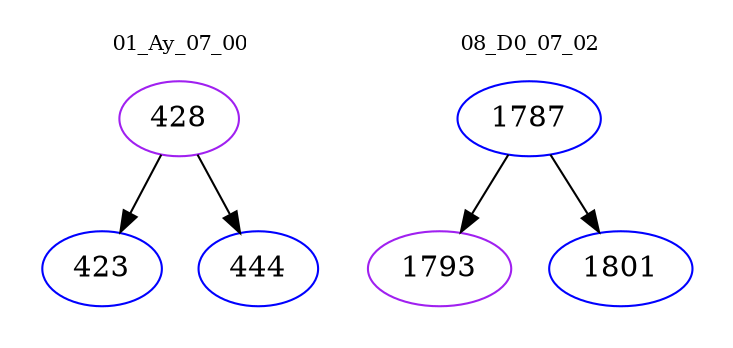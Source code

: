 digraph{
subgraph cluster_0 {
color = white
label = "01_Ay_07_00";
fontsize=10;
T0_428 [label="428", color="purple"]
T0_428 -> T0_423 [color="black"]
T0_423 [label="423", color="blue"]
T0_428 -> T0_444 [color="black"]
T0_444 [label="444", color="blue"]
}
subgraph cluster_1 {
color = white
label = "08_D0_07_02";
fontsize=10;
T1_1787 [label="1787", color="blue"]
T1_1787 -> T1_1793 [color="black"]
T1_1793 [label="1793", color="purple"]
T1_1787 -> T1_1801 [color="black"]
T1_1801 [label="1801", color="blue"]
}
}
